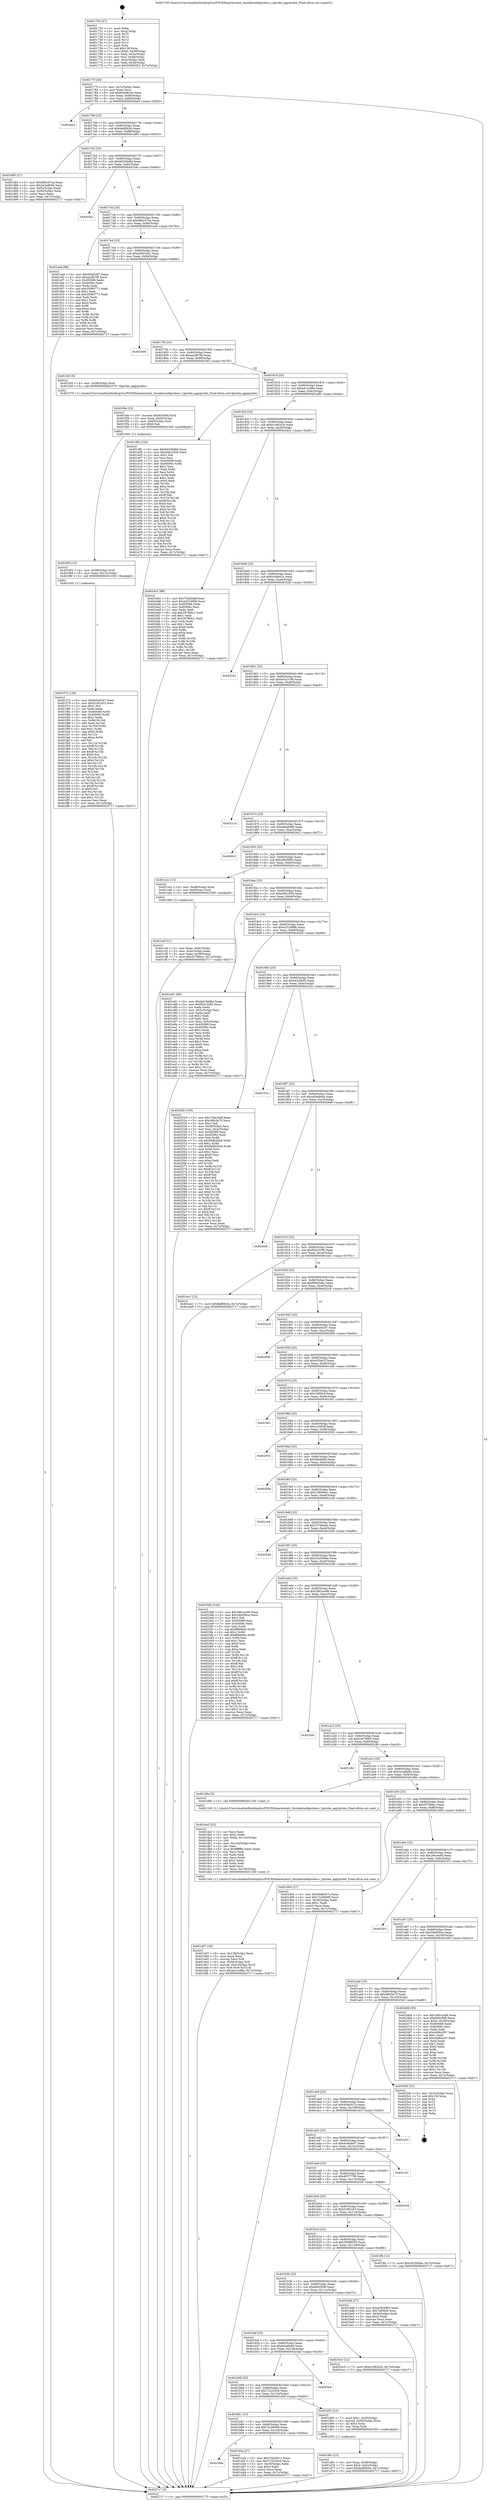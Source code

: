 digraph "0x401750" {
  label = "0x401750 (/mnt/c/Users/mathe/Desktop/tcc/POCII/binaries/extr_linuxkernelkprobes.c_kprobe_aggrprobe_Final-ollvm.out::main(0))"
  labelloc = "t"
  node[shape=record]

  Entry [label="",width=0.3,height=0.3,shape=circle,fillcolor=black,style=filled]
  "0x40177f" [label="{
     0x40177f [26]\l
     | [instrs]\l
     &nbsp;&nbsp;0x40177f \<+3\>: mov -0x7c(%rbp),%eax\l
     &nbsp;&nbsp;0x401782 \<+2\>: mov %eax,%ecx\l
     &nbsp;&nbsp;0x401784 \<+6\>: sub $0x83a9616c,%ecx\l
     &nbsp;&nbsp;0x40178a \<+3\>: mov %eax,-0x80(%rbp)\l
     &nbsp;&nbsp;0x40178d \<+6\>: mov %ecx,-0x84(%rbp)\l
     &nbsp;&nbsp;0x401793 \<+6\>: je 00000000004026a3 \<main+0xf53\>\l
  }"]
  "0x4026a3" [label="{
     0x4026a3\l
  }", style=dashed]
  "0x401799" [label="{
     0x401799 [25]\l
     | [instrs]\l
     &nbsp;&nbsp;0x401799 \<+5\>: jmp 000000000040179e \<main+0x4e\>\l
     &nbsp;&nbsp;0x40179e \<+3\>: mov -0x80(%rbp),%eax\l
     &nbsp;&nbsp;0x4017a1 \<+5\>: sub $0x8a8f0b5e,%eax\l
     &nbsp;&nbsp;0x4017a6 \<+6\>: mov %eax,-0x88(%rbp)\l
     &nbsp;&nbsp;0x4017ac \<+6\>: je 0000000000401d83 \<main+0x633\>\l
  }"]
  Exit [label="",width=0.3,height=0.3,shape=circle,fillcolor=black,style=filled,peripheries=2]
  "0x401d83" [label="{
     0x401d83 [27]\l
     | [instrs]\l
     &nbsp;&nbsp;0x401d83 \<+5\>: mov $0x98d167ea,%eax\l
     &nbsp;&nbsp;0x401d88 \<+5\>: mov $0x2e3a8b94,%ecx\l
     &nbsp;&nbsp;0x401d8d \<+3\>: mov -0x5c(%rbp),%edx\l
     &nbsp;&nbsp;0x401d90 \<+3\>: cmp -0x50(%rbp),%edx\l
     &nbsp;&nbsp;0x401d93 \<+3\>: cmovl %ecx,%eax\l
     &nbsp;&nbsp;0x401d96 \<+3\>: mov %eax,-0x7c(%rbp)\l
     &nbsp;&nbsp;0x401d99 \<+5\>: jmp 0000000000402717 \<main+0xfc7\>\l
  }"]
  "0x4017b2" [label="{
     0x4017b2 [25]\l
     | [instrs]\l
     &nbsp;&nbsp;0x4017b2 \<+5\>: jmp 00000000004017b7 \<main+0x67\>\l
     &nbsp;&nbsp;0x4017b7 \<+3\>: mov -0x80(%rbp),%eax\l
     &nbsp;&nbsp;0x4017ba \<+5\>: sub $0x8d166d6d,%eax\l
     &nbsp;&nbsp;0x4017bf \<+6\>: mov %eax,-0x8c(%rbp)\l
     &nbsp;&nbsp;0x4017c5 \<+6\>: je 00000000004025ec \<main+0xe9c\>\l
  }"]
  "0x401f74" [label="{
     0x401f74 [138]\l
     | [instrs]\l
     &nbsp;&nbsp;0x401f74 \<+5\>: mov $0xfe5e9267,%eax\l
     &nbsp;&nbsp;0x401f79 \<+5\>: mov $0x518f1e53,%esi\l
     &nbsp;&nbsp;0x401f7e \<+2\>: mov $0x1,%cl\l
     &nbsp;&nbsp;0x401f80 \<+2\>: xor %edx,%edx\l
     &nbsp;&nbsp;0x401f82 \<+8\>: mov 0x405068,%r8d\l
     &nbsp;&nbsp;0x401f8a \<+8\>: mov 0x40506c,%r9d\l
     &nbsp;&nbsp;0x401f92 \<+3\>: sub $0x1,%edx\l
     &nbsp;&nbsp;0x401f95 \<+3\>: mov %r8d,%r10d\l
     &nbsp;&nbsp;0x401f98 \<+3\>: add %edx,%r10d\l
     &nbsp;&nbsp;0x401f9b \<+4\>: imul %r10d,%r8d\l
     &nbsp;&nbsp;0x401f9f \<+4\>: and $0x1,%r8d\l
     &nbsp;&nbsp;0x401fa3 \<+4\>: cmp $0x0,%r8d\l
     &nbsp;&nbsp;0x401fa7 \<+4\>: sete %r11b\l
     &nbsp;&nbsp;0x401fab \<+4\>: cmp $0xa,%r9d\l
     &nbsp;&nbsp;0x401faf \<+3\>: setl %bl\l
     &nbsp;&nbsp;0x401fb2 \<+3\>: mov %r11b,%r14b\l
     &nbsp;&nbsp;0x401fb5 \<+4\>: xor $0xff,%r14b\l
     &nbsp;&nbsp;0x401fb9 \<+3\>: mov %bl,%r15b\l
     &nbsp;&nbsp;0x401fbc \<+4\>: xor $0xff,%r15b\l
     &nbsp;&nbsp;0x401fc0 \<+3\>: xor $0x0,%cl\l
     &nbsp;&nbsp;0x401fc3 \<+3\>: mov %r14b,%r12b\l
     &nbsp;&nbsp;0x401fc6 \<+4\>: and $0x0,%r12b\l
     &nbsp;&nbsp;0x401fca \<+3\>: and %cl,%r11b\l
     &nbsp;&nbsp;0x401fcd \<+3\>: mov %r15b,%r13b\l
     &nbsp;&nbsp;0x401fd0 \<+4\>: and $0x0,%r13b\l
     &nbsp;&nbsp;0x401fd4 \<+2\>: and %cl,%bl\l
     &nbsp;&nbsp;0x401fd6 \<+3\>: or %r11b,%r12b\l
     &nbsp;&nbsp;0x401fd9 \<+3\>: or %bl,%r13b\l
     &nbsp;&nbsp;0x401fdc \<+3\>: xor %r13b,%r12b\l
     &nbsp;&nbsp;0x401fdf \<+3\>: or %r15b,%r14b\l
     &nbsp;&nbsp;0x401fe2 \<+4\>: xor $0xff,%r14b\l
     &nbsp;&nbsp;0x401fe6 \<+3\>: or $0x0,%cl\l
     &nbsp;&nbsp;0x401fe9 \<+3\>: and %cl,%r14b\l
     &nbsp;&nbsp;0x401fec \<+3\>: or %r14b,%r12b\l
     &nbsp;&nbsp;0x401fef \<+4\>: test $0x1,%r12b\l
     &nbsp;&nbsp;0x401ff3 \<+3\>: cmovne %esi,%eax\l
     &nbsp;&nbsp;0x401ff6 \<+3\>: mov %eax,-0x7c(%rbp)\l
     &nbsp;&nbsp;0x401ff9 \<+5\>: jmp 0000000000402717 \<main+0xfc7\>\l
  }"]
  "0x4025ec" [label="{
     0x4025ec\l
  }", style=dashed]
  "0x4017cb" [label="{
     0x4017cb [25]\l
     | [instrs]\l
     &nbsp;&nbsp;0x4017cb \<+5\>: jmp 00000000004017d0 \<main+0x80\>\l
     &nbsp;&nbsp;0x4017d0 \<+3\>: mov -0x80(%rbp),%eax\l
     &nbsp;&nbsp;0x4017d3 \<+5\>: sub $0x98d167ea,%eax\l
     &nbsp;&nbsp;0x4017d8 \<+6\>: mov %eax,-0x90(%rbp)\l
     &nbsp;&nbsp;0x4017de \<+6\>: je 0000000000401eed \<main+0x79d\>\l
  }"]
  "0x401f65" [label="{
     0x401f65 [15]\l
     | [instrs]\l
     &nbsp;&nbsp;0x401f65 \<+4\>: mov -0x58(%rbp),%rdi\l
     &nbsp;&nbsp;0x401f69 \<+6\>: mov %eax,-0x13c(%rbp)\l
     &nbsp;&nbsp;0x401f6f \<+5\>: call 0000000000401030 \<free@plt\>\l
     | [calls]\l
     &nbsp;&nbsp;0x401030 \{1\} (unknown)\l
  }"]
  "0x401eed" [label="{
     0x401eed [88]\l
     | [instrs]\l
     &nbsp;&nbsp;0x401eed \<+5\>: mov $0xfe5e9267,%eax\l
     &nbsp;&nbsp;0x401ef2 \<+5\>: mov $0xaa2fb7f6,%ecx\l
     &nbsp;&nbsp;0x401ef7 \<+7\>: mov 0x405068,%edx\l
     &nbsp;&nbsp;0x401efe \<+7\>: mov 0x40506c,%esi\l
     &nbsp;&nbsp;0x401f05 \<+2\>: mov %edx,%edi\l
     &nbsp;&nbsp;0x401f07 \<+6\>: add $0x35093771,%edi\l
     &nbsp;&nbsp;0x401f0d \<+3\>: sub $0x1,%edi\l
     &nbsp;&nbsp;0x401f10 \<+6\>: sub $0x35093771,%edi\l
     &nbsp;&nbsp;0x401f16 \<+3\>: imul %edi,%edx\l
     &nbsp;&nbsp;0x401f19 \<+3\>: and $0x1,%edx\l
     &nbsp;&nbsp;0x401f1c \<+3\>: cmp $0x0,%edx\l
     &nbsp;&nbsp;0x401f1f \<+4\>: sete %r8b\l
     &nbsp;&nbsp;0x401f23 \<+3\>: cmp $0xa,%esi\l
     &nbsp;&nbsp;0x401f26 \<+4\>: setl %r9b\l
     &nbsp;&nbsp;0x401f2a \<+3\>: mov %r8b,%r10b\l
     &nbsp;&nbsp;0x401f2d \<+3\>: and %r9b,%r10b\l
     &nbsp;&nbsp;0x401f30 \<+3\>: xor %r9b,%r8b\l
     &nbsp;&nbsp;0x401f33 \<+3\>: or %r8b,%r10b\l
     &nbsp;&nbsp;0x401f36 \<+4\>: test $0x1,%r10b\l
     &nbsp;&nbsp;0x401f3a \<+3\>: cmovne %ecx,%eax\l
     &nbsp;&nbsp;0x401f3d \<+3\>: mov %eax,-0x7c(%rbp)\l
     &nbsp;&nbsp;0x401f40 \<+5\>: jmp 0000000000402717 \<main+0xfc7\>\l
  }"]
  "0x4017e4" [label="{
     0x4017e4 [25]\l
     | [instrs]\l
     &nbsp;&nbsp;0x4017e4 \<+5\>: jmp 00000000004017e9 \<main+0x99\>\l
     &nbsp;&nbsp;0x4017e9 \<+3\>: mov -0x80(%rbp),%eax\l
     &nbsp;&nbsp;0x4017ec \<+5\>: sub $0xa3601ed1,%eax\l
     &nbsp;&nbsp;0x4017f1 \<+6\>: mov %eax,-0x94(%rbp)\l
     &nbsp;&nbsp;0x4017f7 \<+6\>: je 00000000004020d9 \<main+0x989\>\l
  }"]
  "0x401f4e" [label="{
     0x401f4e [23]\l
     | [instrs]\l
     &nbsp;&nbsp;0x401f4e \<+10\>: movabs $0x4030d6,%rdi\l
     &nbsp;&nbsp;0x401f58 \<+3\>: mov %eax,-0x60(%rbp)\l
     &nbsp;&nbsp;0x401f5b \<+3\>: mov -0x60(%rbp),%esi\l
     &nbsp;&nbsp;0x401f5e \<+2\>: mov $0x0,%al\l
     &nbsp;&nbsp;0x401f60 \<+5\>: call 0000000000401040 \<printf@plt\>\l
     | [calls]\l
     &nbsp;&nbsp;0x401040 \{1\} (unknown)\l
  }"]
  "0x4020d9" [label="{
     0x4020d9\l
  }", style=dashed]
  "0x4017fd" [label="{
     0x4017fd [25]\l
     | [instrs]\l
     &nbsp;&nbsp;0x4017fd \<+5\>: jmp 0000000000401802 \<main+0xb2\>\l
     &nbsp;&nbsp;0x401802 \<+3\>: mov -0x80(%rbp),%eax\l
     &nbsp;&nbsp;0x401805 \<+5\>: sub $0xaa2fb7f6,%eax\l
     &nbsp;&nbsp;0x40180a \<+6\>: mov %eax,-0x98(%rbp)\l
     &nbsp;&nbsp;0x401810 \<+6\>: je 0000000000401f45 \<main+0x7f5\>\l
  }"]
  "0x401dd7" [label="{
     0x401dd7 [36]\l
     | [instrs]\l
     &nbsp;&nbsp;0x401dd7 \<+6\>: mov -0x138(%rbp),%ecx\l
     &nbsp;&nbsp;0x401ddd \<+3\>: imul %eax,%ecx\l
     &nbsp;&nbsp;0x401de0 \<+3\>: movslq %ecx,%r8\l
     &nbsp;&nbsp;0x401de3 \<+4\>: mov -0x58(%rbp),%r9\l
     &nbsp;&nbsp;0x401de7 \<+4\>: movslq -0x5c(%rbp),%r10\l
     &nbsp;&nbsp;0x401deb \<+4\>: mov %r8,(%r9,%r10,8)\l
     &nbsp;&nbsp;0x401def \<+7\>: movl $0xadc1e98a,-0x7c(%rbp)\l
     &nbsp;&nbsp;0x401df6 \<+5\>: jmp 0000000000402717 \<main+0xfc7\>\l
  }"]
  "0x401f45" [label="{
     0x401f45 [9]\l
     | [instrs]\l
     &nbsp;&nbsp;0x401f45 \<+4\>: mov -0x58(%rbp),%rdi\l
     &nbsp;&nbsp;0x401f49 \<+5\>: call 0000000000401570 \<kprobe_aggrprobe\>\l
     | [calls]\l
     &nbsp;&nbsp;0x401570 \{1\} (/mnt/c/Users/mathe/Desktop/tcc/POCII/binaries/extr_linuxkernelkprobes.c_kprobe_aggrprobe_Final-ollvm.out::kprobe_aggrprobe)\l
  }"]
  "0x401816" [label="{
     0x401816 [25]\l
     | [instrs]\l
     &nbsp;&nbsp;0x401816 \<+5\>: jmp 000000000040181b \<main+0xcb\>\l
     &nbsp;&nbsp;0x40181b \<+3\>: mov -0x80(%rbp),%eax\l
     &nbsp;&nbsp;0x40181e \<+5\>: sub $0xadc1e98a,%eax\l
     &nbsp;&nbsp;0x401823 \<+6\>: mov %eax,-0x9c(%rbp)\l
     &nbsp;&nbsp;0x401829 \<+6\>: je 0000000000401dfb \<main+0x6ab\>\l
  }"]
  "0x401da3" [label="{
     0x401da3 [52]\l
     | [instrs]\l
     &nbsp;&nbsp;0x401da3 \<+2\>: xor %ecx,%ecx\l
     &nbsp;&nbsp;0x401da5 \<+5\>: mov $0x2,%edx\l
     &nbsp;&nbsp;0x401daa \<+6\>: mov %edx,-0x134(%rbp)\l
     &nbsp;&nbsp;0x401db0 \<+1\>: cltd\l
     &nbsp;&nbsp;0x401db1 \<+6\>: mov -0x134(%rbp),%esi\l
     &nbsp;&nbsp;0x401db7 \<+2\>: idiv %esi\l
     &nbsp;&nbsp;0x401db9 \<+6\>: imul $0xfffffffe,%edx,%edx\l
     &nbsp;&nbsp;0x401dbf \<+2\>: mov %ecx,%edi\l
     &nbsp;&nbsp;0x401dc1 \<+2\>: sub %edx,%edi\l
     &nbsp;&nbsp;0x401dc3 \<+2\>: mov %ecx,%edx\l
     &nbsp;&nbsp;0x401dc5 \<+3\>: sub $0x1,%edx\l
     &nbsp;&nbsp;0x401dc8 \<+2\>: add %edx,%edi\l
     &nbsp;&nbsp;0x401dca \<+2\>: sub %edi,%ecx\l
     &nbsp;&nbsp;0x401dcc \<+6\>: mov %ecx,-0x138(%rbp)\l
     &nbsp;&nbsp;0x401dd2 \<+5\>: call 0000000000401160 \<next_i\>\l
     | [calls]\l
     &nbsp;&nbsp;0x401160 \{1\} (/mnt/c/Users/mathe/Desktop/tcc/POCII/binaries/extr_linuxkernelkprobes.c_kprobe_aggrprobe_Final-ollvm.out::next_i)\l
  }"]
  "0x401dfb" [label="{
     0x401dfb [134]\l
     | [instrs]\l
     &nbsp;&nbsp;0x401dfb \<+5\>: mov $0x8d166d6d,%eax\l
     &nbsp;&nbsp;0x401e00 \<+5\>: mov $0xe08c1834,%ecx\l
     &nbsp;&nbsp;0x401e05 \<+2\>: mov $0x1,%dl\l
     &nbsp;&nbsp;0x401e07 \<+2\>: xor %esi,%esi\l
     &nbsp;&nbsp;0x401e09 \<+7\>: mov 0x405068,%edi\l
     &nbsp;&nbsp;0x401e10 \<+8\>: mov 0x40506c,%r8d\l
     &nbsp;&nbsp;0x401e18 \<+3\>: sub $0x1,%esi\l
     &nbsp;&nbsp;0x401e1b \<+3\>: mov %edi,%r9d\l
     &nbsp;&nbsp;0x401e1e \<+3\>: add %esi,%r9d\l
     &nbsp;&nbsp;0x401e21 \<+4\>: imul %r9d,%edi\l
     &nbsp;&nbsp;0x401e25 \<+3\>: and $0x1,%edi\l
     &nbsp;&nbsp;0x401e28 \<+3\>: cmp $0x0,%edi\l
     &nbsp;&nbsp;0x401e2b \<+4\>: sete %r10b\l
     &nbsp;&nbsp;0x401e2f \<+4\>: cmp $0xa,%r8d\l
     &nbsp;&nbsp;0x401e33 \<+4\>: setl %r11b\l
     &nbsp;&nbsp;0x401e37 \<+3\>: mov %r10b,%bl\l
     &nbsp;&nbsp;0x401e3a \<+3\>: xor $0xff,%bl\l
     &nbsp;&nbsp;0x401e3d \<+3\>: mov %r11b,%r14b\l
     &nbsp;&nbsp;0x401e40 \<+4\>: xor $0xff,%r14b\l
     &nbsp;&nbsp;0x401e44 \<+3\>: xor $0x0,%dl\l
     &nbsp;&nbsp;0x401e47 \<+3\>: mov %bl,%r15b\l
     &nbsp;&nbsp;0x401e4a \<+4\>: and $0x0,%r15b\l
     &nbsp;&nbsp;0x401e4e \<+3\>: and %dl,%r10b\l
     &nbsp;&nbsp;0x401e51 \<+3\>: mov %r14b,%r12b\l
     &nbsp;&nbsp;0x401e54 \<+4\>: and $0x0,%r12b\l
     &nbsp;&nbsp;0x401e58 \<+3\>: and %dl,%r11b\l
     &nbsp;&nbsp;0x401e5b \<+3\>: or %r10b,%r15b\l
     &nbsp;&nbsp;0x401e5e \<+3\>: or %r11b,%r12b\l
     &nbsp;&nbsp;0x401e61 \<+3\>: xor %r12b,%r15b\l
     &nbsp;&nbsp;0x401e64 \<+3\>: or %r14b,%bl\l
     &nbsp;&nbsp;0x401e67 \<+3\>: xor $0xff,%bl\l
     &nbsp;&nbsp;0x401e6a \<+3\>: or $0x0,%dl\l
     &nbsp;&nbsp;0x401e6d \<+2\>: and %dl,%bl\l
     &nbsp;&nbsp;0x401e6f \<+3\>: or %bl,%r15b\l
     &nbsp;&nbsp;0x401e72 \<+4\>: test $0x1,%r15b\l
     &nbsp;&nbsp;0x401e76 \<+3\>: cmovne %ecx,%eax\l
     &nbsp;&nbsp;0x401e79 \<+3\>: mov %eax,-0x7c(%rbp)\l
     &nbsp;&nbsp;0x401e7c \<+5\>: jmp 0000000000402717 \<main+0xfc7\>\l
  }"]
  "0x40182f" [label="{
     0x40182f [25]\l
     | [instrs]\l
     &nbsp;&nbsp;0x40182f \<+5\>: jmp 0000000000401834 \<main+0xe4\>\l
     &nbsp;&nbsp;0x401834 \<+3\>: mov -0x80(%rbp),%eax\l
     &nbsp;&nbsp;0x401837 \<+5\>: sub $0xb1082e20,%eax\l
     &nbsp;&nbsp;0x40183c \<+6\>: mov %eax,-0xa0(%rbp)\l
     &nbsp;&nbsp;0x401842 \<+6\>: je 00000000004024d1 \<main+0xd81\>\l
  }"]
  "0x401d6c" [label="{
     0x401d6c [23]\l
     | [instrs]\l
     &nbsp;&nbsp;0x401d6c \<+4\>: mov %rax,-0x58(%rbp)\l
     &nbsp;&nbsp;0x401d70 \<+7\>: movl $0x0,-0x5c(%rbp)\l
     &nbsp;&nbsp;0x401d77 \<+7\>: movl $0x8a8f0b5e,-0x7c(%rbp)\l
     &nbsp;&nbsp;0x401d7e \<+5\>: jmp 0000000000402717 \<main+0xfc7\>\l
  }"]
  "0x4024d1" [label="{
     0x4024d1 [88]\l
     | [instrs]\l
     &nbsp;&nbsp;0x4024d1 \<+5\>: mov $0x75de2ddf,%eax\l
     &nbsp;&nbsp;0x4024d6 \<+5\>: mov $0xe251689b,%ecx\l
     &nbsp;&nbsp;0x4024db \<+7\>: mov 0x405068,%edx\l
     &nbsp;&nbsp;0x4024e2 \<+7\>: mov 0x40506c,%esi\l
     &nbsp;&nbsp;0x4024e9 \<+2\>: mov %edx,%edi\l
     &nbsp;&nbsp;0x4024eb \<+6\>: sub $0x297f6dc1,%edi\l
     &nbsp;&nbsp;0x4024f1 \<+3\>: sub $0x1,%edi\l
     &nbsp;&nbsp;0x4024f4 \<+6\>: add $0x297f6dc1,%edi\l
     &nbsp;&nbsp;0x4024fa \<+3\>: imul %edi,%edx\l
     &nbsp;&nbsp;0x4024fd \<+3\>: and $0x1,%edx\l
     &nbsp;&nbsp;0x402500 \<+3\>: cmp $0x0,%edx\l
     &nbsp;&nbsp;0x402503 \<+4\>: sete %r8b\l
     &nbsp;&nbsp;0x402507 \<+3\>: cmp $0xa,%esi\l
     &nbsp;&nbsp;0x40250a \<+4\>: setl %r9b\l
     &nbsp;&nbsp;0x40250e \<+3\>: mov %r8b,%r10b\l
     &nbsp;&nbsp;0x402511 \<+3\>: and %r9b,%r10b\l
     &nbsp;&nbsp;0x402514 \<+3\>: xor %r9b,%r8b\l
     &nbsp;&nbsp;0x402517 \<+3\>: or %r8b,%r10b\l
     &nbsp;&nbsp;0x40251a \<+4\>: test $0x1,%r10b\l
     &nbsp;&nbsp;0x40251e \<+3\>: cmovne %ecx,%eax\l
     &nbsp;&nbsp;0x402521 \<+3\>: mov %eax,-0x7c(%rbp)\l
     &nbsp;&nbsp;0x402524 \<+5\>: jmp 0000000000402717 \<main+0xfc7\>\l
  }"]
  "0x401848" [label="{
     0x401848 [25]\l
     | [instrs]\l
     &nbsp;&nbsp;0x401848 \<+5\>: jmp 000000000040184d \<main+0xfd\>\l
     &nbsp;&nbsp;0x40184d \<+3\>: mov -0x80(%rbp),%eax\l
     &nbsp;&nbsp;0x401850 \<+5\>: sub $0xb26f6d1e,%eax\l
     &nbsp;&nbsp;0x401855 \<+6\>: mov %eax,-0xa4(%rbp)\l
     &nbsp;&nbsp;0x40185b \<+6\>: je 00000000004022d2 \<main+0xb82\>\l
  }"]
  "0x401b9a" [label="{
     0x401b9a\l
  }", style=dashed]
  "0x4022d2" [label="{
     0x4022d2\l
  }", style=dashed]
  "0x401861" [label="{
     0x401861 [25]\l
     | [instrs]\l
     &nbsp;&nbsp;0x401861 \<+5\>: jmp 0000000000401866 \<main+0x116\>\l
     &nbsp;&nbsp;0x401866 \<+3\>: mov -0x80(%rbp),%eax\l
     &nbsp;&nbsp;0x401869 \<+5\>: sub $0xbe3c3186,%eax\l
     &nbsp;&nbsp;0x40186e \<+6\>: mov %eax,-0xa8(%rbp)\l
     &nbsp;&nbsp;0x401874 \<+6\>: je 000000000040221d \<main+0xacd\>\l
  }"]
  "0x401d3a" [label="{
     0x401d3a [27]\l
     | [instrs]\l
     &nbsp;&nbsp;0x401d3a \<+5\>: mov $0x734c9313,%eax\l
     &nbsp;&nbsp;0x401d3f \<+5\>: mov $0x722235c6,%ecx\l
     &nbsp;&nbsp;0x401d44 \<+3\>: mov -0x30(%rbp),%edx\l
     &nbsp;&nbsp;0x401d47 \<+3\>: cmp $0x0,%edx\l
     &nbsp;&nbsp;0x401d4a \<+3\>: cmove %ecx,%eax\l
     &nbsp;&nbsp;0x401d4d \<+3\>: mov %eax,-0x7c(%rbp)\l
     &nbsp;&nbsp;0x401d50 \<+5\>: jmp 0000000000402717 \<main+0xfc7\>\l
  }"]
  "0x40221d" [label="{
     0x40221d\l
  }", style=dashed]
  "0x40187a" [label="{
     0x40187a [25]\l
     | [instrs]\l
     &nbsp;&nbsp;0x40187a \<+5\>: jmp 000000000040187f \<main+0x12f\>\l
     &nbsp;&nbsp;0x40187f \<+3\>: mov -0x80(%rbp),%eax\l
     &nbsp;&nbsp;0x401882 \<+5\>: sub $0xd4ba84f8,%eax\l
     &nbsp;&nbsp;0x401887 \<+6\>: mov %eax,-0xac(%rbp)\l
     &nbsp;&nbsp;0x40188d \<+6\>: je 00000000004026c2 \<main+0xf72\>\l
  }"]
  "0x401b81" [label="{
     0x401b81 [25]\l
     | [instrs]\l
     &nbsp;&nbsp;0x401b81 \<+5\>: jmp 0000000000401b86 \<main+0x436\>\l
     &nbsp;&nbsp;0x401b86 \<+3\>: mov -0x80(%rbp),%eax\l
     &nbsp;&nbsp;0x401b89 \<+5\>: sub $0x72c06099,%eax\l
     &nbsp;&nbsp;0x401b8e \<+6\>: mov %eax,-0x128(%rbp)\l
     &nbsp;&nbsp;0x401b94 \<+6\>: je 0000000000401d3a \<main+0x5ea\>\l
  }"]
  "0x4026c2" [label="{
     0x4026c2\l
  }", style=dashed]
  "0x401893" [label="{
     0x401893 [25]\l
     | [instrs]\l
     &nbsp;&nbsp;0x401893 \<+5\>: jmp 0000000000401898 \<main+0x148\>\l
     &nbsp;&nbsp;0x401898 \<+3\>: mov -0x80(%rbp),%eax\l
     &nbsp;&nbsp;0x40189b \<+5\>: sub $0xe08268f3,%eax\l
     &nbsp;&nbsp;0x4018a0 \<+6\>: mov %eax,-0xb0(%rbp)\l
     &nbsp;&nbsp;0x4018a6 \<+6\>: je 0000000000401ce2 \<main+0x592\>\l
  }"]
  "0x401d55" [label="{
     0x401d55 [23]\l
     | [instrs]\l
     &nbsp;&nbsp;0x401d55 \<+7\>: movl $0x1,-0x50(%rbp)\l
     &nbsp;&nbsp;0x401d5c \<+4\>: movslq -0x50(%rbp),%rax\l
     &nbsp;&nbsp;0x401d60 \<+4\>: shl $0x3,%rax\l
     &nbsp;&nbsp;0x401d64 \<+3\>: mov %rax,%rdi\l
     &nbsp;&nbsp;0x401d67 \<+5\>: call 0000000000401050 \<malloc@plt\>\l
     | [calls]\l
     &nbsp;&nbsp;0x401050 \{1\} (unknown)\l
  }"]
  "0x401ce2" [label="{
     0x401ce2 [13]\l
     | [instrs]\l
     &nbsp;&nbsp;0x401ce2 \<+4\>: mov -0x48(%rbp),%rax\l
     &nbsp;&nbsp;0x401ce6 \<+4\>: mov 0x8(%rax),%rdi\l
     &nbsp;&nbsp;0x401cea \<+5\>: call 0000000000401060 \<atoi@plt\>\l
     | [calls]\l
     &nbsp;&nbsp;0x401060 \{1\} (unknown)\l
  }"]
  "0x4018ac" [label="{
     0x4018ac [25]\l
     | [instrs]\l
     &nbsp;&nbsp;0x4018ac \<+5\>: jmp 00000000004018b1 \<main+0x161\>\l
     &nbsp;&nbsp;0x4018b1 \<+3\>: mov -0x80(%rbp),%eax\l
     &nbsp;&nbsp;0x4018b4 \<+5\>: sub $0xe08c1834,%eax\l
     &nbsp;&nbsp;0x4018b9 \<+6\>: mov %eax,-0xb4(%rbp)\l
     &nbsp;&nbsp;0x4018bf \<+6\>: je 0000000000401e81 \<main+0x731\>\l
  }"]
  "0x401b68" [label="{
     0x401b68 [25]\l
     | [instrs]\l
     &nbsp;&nbsp;0x401b68 \<+5\>: jmp 0000000000401b6d \<main+0x41d\>\l
     &nbsp;&nbsp;0x401b6d \<+3\>: mov -0x80(%rbp),%eax\l
     &nbsp;&nbsp;0x401b70 \<+5\>: sub $0x722235c6,%eax\l
     &nbsp;&nbsp;0x401b75 \<+6\>: mov %eax,-0x124(%rbp)\l
     &nbsp;&nbsp;0x401b7b \<+6\>: je 0000000000401d55 \<main+0x605\>\l
  }"]
  "0x401e81" [label="{
     0x401e81 [96]\l
     | [instrs]\l
     &nbsp;&nbsp;0x401e81 \<+5\>: mov $0x8d166d6d,%eax\l
     &nbsp;&nbsp;0x401e86 \<+5\>: mov $0xf54c3290,%ecx\l
     &nbsp;&nbsp;0x401e8b \<+2\>: xor %edx,%edx\l
     &nbsp;&nbsp;0x401e8d \<+3\>: mov -0x5c(%rbp),%esi\l
     &nbsp;&nbsp;0x401e90 \<+2\>: mov %edx,%edi\l
     &nbsp;&nbsp;0x401e92 \<+3\>: sub $0x1,%edi\l
     &nbsp;&nbsp;0x401e95 \<+2\>: sub %edi,%esi\l
     &nbsp;&nbsp;0x401e97 \<+3\>: mov %esi,-0x5c(%rbp)\l
     &nbsp;&nbsp;0x401e9a \<+7\>: mov 0x405068,%esi\l
     &nbsp;&nbsp;0x401ea1 \<+7\>: mov 0x40506c,%edi\l
     &nbsp;&nbsp;0x401ea8 \<+3\>: sub $0x1,%edx\l
     &nbsp;&nbsp;0x401eab \<+3\>: mov %esi,%r8d\l
     &nbsp;&nbsp;0x401eae \<+3\>: add %edx,%r8d\l
     &nbsp;&nbsp;0x401eb1 \<+4\>: imul %r8d,%esi\l
     &nbsp;&nbsp;0x401eb5 \<+3\>: and $0x1,%esi\l
     &nbsp;&nbsp;0x401eb8 \<+3\>: cmp $0x0,%esi\l
     &nbsp;&nbsp;0x401ebb \<+4\>: sete %r9b\l
     &nbsp;&nbsp;0x401ebf \<+3\>: cmp $0xa,%edi\l
     &nbsp;&nbsp;0x401ec2 \<+4\>: setl %r10b\l
     &nbsp;&nbsp;0x401ec6 \<+3\>: mov %r9b,%r11b\l
     &nbsp;&nbsp;0x401ec9 \<+3\>: and %r10b,%r11b\l
     &nbsp;&nbsp;0x401ecc \<+3\>: xor %r10b,%r9b\l
     &nbsp;&nbsp;0x401ecf \<+3\>: or %r9b,%r11b\l
     &nbsp;&nbsp;0x401ed2 \<+4\>: test $0x1,%r11b\l
     &nbsp;&nbsp;0x401ed6 \<+3\>: cmovne %ecx,%eax\l
     &nbsp;&nbsp;0x401ed9 \<+3\>: mov %eax,-0x7c(%rbp)\l
     &nbsp;&nbsp;0x401edc \<+5\>: jmp 0000000000402717 \<main+0xfc7\>\l
  }"]
  "0x4018c5" [label="{
     0x4018c5 [25]\l
     | [instrs]\l
     &nbsp;&nbsp;0x4018c5 \<+5\>: jmp 00000000004018ca \<main+0x17a\>\l
     &nbsp;&nbsp;0x4018ca \<+3\>: mov -0x80(%rbp),%eax\l
     &nbsp;&nbsp;0x4018cd \<+5\>: sub $0xe251689b,%eax\l
     &nbsp;&nbsp;0x4018d2 \<+6\>: mov %eax,-0xb8(%rbp)\l
     &nbsp;&nbsp;0x4018d8 \<+6\>: je 0000000000402529 \<main+0xdd9\>\l
  }"]
  "0x4023ad" [label="{
     0x4023ad\l
  }", style=dashed]
  "0x402529" [label="{
     0x402529 [150]\l
     | [instrs]\l
     &nbsp;&nbsp;0x402529 \<+5\>: mov $0x75de2ddf,%eax\l
     &nbsp;&nbsp;0x40252e \<+5\>: mov $0x36fc5e75,%ecx\l
     &nbsp;&nbsp;0x402533 \<+2\>: mov $0x1,%dl\l
     &nbsp;&nbsp;0x402535 \<+3\>: mov -0x38(%rbp),%esi\l
     &nbsp;&nbsp;0x402538 \<+3\>: mov %esi,-0x2c(%rbp)\l
     &nbsp;&nbsp;0x40253b \<+7\>: mov 0x405068,%esi\l
     &nbsp;&nbsp;0x402542 \<+7\>: mov 0x40506c,%edi\l
     &nbsp;&nbsp;0x402549 \<+3\>: mov %esi,%r8d\l
     &nbsp;&nbsp;0x40254c \<+7\>: sub $0x948b2bd4,%r8d\l
     &nbsp;&nbsp;0x402553 \<+4\>: sub $0x1,%r8d\l
     &nbsp;&nbsp;0x402557 \<+7\>: add $0x948b2bd4,%r8d\l
     &nbsp;&nbsp;0x40255e \<+4\>: imul %r8d,%esi\l
     &nbsp;&nbsp;0x402562 \<+3\>: and $0x1,%esi\l
     &nbsp;&nbsp;0x402565 \<+3\>: cmp $0x0,%esi\l
     &nbsp;&nbsp;0x402568 \<+4\>: sete %r9b\l
     &nbsp;&nbsp;0x40256c \<+3\>: cmp $0xa,%edi\l
     &nbsp;&nbsp;0x40256f \<+4\>: setl %r10b\l
     &nbsp;&nbsp;0x402573 \<+3\>: mov %r9b,%r11b\l
     &nbsp;&nbsp;0x402576 \<+4\>: xor $0xff,%r11b\l
     &nbsp;&nbsp;0x40257a \<+3\>: mov %r10b,%bl\l
     &nbsp;&nbsp;0x40257d \<+3\>: xor $0xff,%bl\l
     &nbsp;&nbsp;0x402580 \<+3\>: xor $0x0,%dl\l
     &nbsp;&nbsp;0x402583 \<+3\>: mov %r11b,%r14b\l
     &nbsp;&nbsp;0x402586 \<+4\>: and $0x0,%r14b\l
     &nbsp;&nbsp;0x40258a \<+3\>: and %dl,%r9b\l
     &nbsp;&nbsp;0x40258d \<+3\>: mov %bl,%r15b\l
     &nbsp;&nbsp;0x402590 \<+4\>: and $0x0,%r15b\l
     &nbsp;&nbsp;0x402594 \<+3\>: and %dl,%r10b\l
     &nbsp;&nbsp;0x402597 \<+3\>: or %r9b,%r14b\l
     &nbsp;&nbsp;0x40259a \<+3\>: or %r10b,%r15b\l
     &nbsp;&nbsp;0x40259d \<+3\>: xor %r15b,%r14b\l
     &nbsp;&nbsp;0x4025a0 \<+3\>: or %bl,%r11b\l
     &nbsp;&nbsp;0x4025a3 \<+4\>: xor $0xff,%r11b\l
     &nbsp;&nbsp;0x4025a7 \<+3\>: or $0x0,%dl\l
     &nbsp;&nbsp;0x4025aa \<+3\>: and %dl,%r11b\l
     &nbsp;&nbsp;0x4025ad \<+3\>: or %r11b,%r14b\l
     &nbsp;&nbsp;0x4025b0 \<+4\>: test $0x1,%r14b\l
     &nbsp;&nbsp;0x4025b4 \<+3\>: cmovne %ecx,%eax\l
     &nbsp;&nbsp;0x4025b7 \<+3\>: mov %eax,-0x7c(%rbp)\l
     &nbsp;&nbsp;0x4025ba \<+5\>: jmp 0000000000402717 \<main+0xfc7\>\l
  }"]
  "0x4018de" [label="{
     0x4018de [25]\l
     | [instrs]\l
     &nbsp;&nbsp;0x4018de \<+5\>: jmp 00000000004018e3 \<main+0x193\>\l
     &nbsp;&nbsp;0x4018e3 \<+3\>: mov -0x80(%rbp),%eax\l
     &nbsp;&nbsp;0x4018e6 \<+5\>: sub $0xeb238cf3,%eax\l
     &nbsp;&nbsp;0x4018eb \<+6\>: mov %eax,-0xbc(%rbp)\l
     &nbsp;&nbsp;0x4018f1 \<+6\>: je 000000000040232a \<main+0xbda\>\l
  }"]
  "0x401b4f" [label="{
     0x401b4f [25]\l
     | [instrs]\l
     &nbsp;&nbsp;0x401b4f \<+5\>: jmp 0000000000401b54 \<main+0x404\>\l
     &nbsp;&nbsp;0x401b54 \<+3\>: mov -0x80(%rbp),%eax\l
     &nbsp;&nbsp;0x401b57 \<+5\>: sub $0x64a9fa6d,%eax\l
     &nbsp;&nbsp;0x401b5c \<+6\>: mov %eax,-0x120(%rbp)\l
     &nbsp;&nbsp;0x401b62 \<+6\>: je 00000000004023ad \<main+0xc5d\>\l
  }"]
  "0x40232a" [label="{
     0x40232a\l
  }", style=dashed]
  "0x4018f7" [label="{
     0x4018f7 [25]\l
     | [instrs]\l
     &nbsp;&nbsp;0x4018f7 \<+5\>: jmp 00000000004018fc \<main+0x1ac\>\l
     &nbsp;&nbsp;0x4018fc \<+3\>: mov -0x80(%rbp),%eax\l
     &nbsp;&nbsp;0x4018ff \<+5\>: sub $0xed56d6da,%eax\l
     &nbsp;&nbsp;0x401904 \<+6\>: mov %eax,-0xc0(%rbp)\l
     &nbsp;&nbsp;0x40190a \<+6\>: je 0000000000402646 \<main+0xef6\>\l
  }"]
  "0x4024c5" [label="{
     0x4024c5 [12]\l
     | [instrs]\l
     &nbsp;&nbsp;0x4024c5 \<+7\>: movl $0xb1082e20,-0x7c(%rbp)\l
     &nbsp;&nbsp;0x4024cc \<+5\>: jmp 0000000000402717 \<main+0xfc7\>\l
  }"]
  "0x402646" [label="{
     0x402646\l
  }", style=dashed]
  "0x401910" [label="{
     0x401910 [25]\l
     | [instrs]\l
     &nbsp;&nbsp;0x401910 \<+5\>: jmp 0000000000401915 \<main+0x1c5\>\l
     &nbsp;&nbsp;0x401915 \<+3\>: mov -0x80(%rbp),%eax\l
     &nbsp;&nbsp;0x401918 \<+5\>: sub $0xf54c3290,%eax\l
     &nbsp;&nbsp;0x40191d \<+6\>: mov %eax,-0xc4(%rbp)\l
     &nbsp;&nbsp;0x401923 \<+6\>: je 0000000000401ee1 \<main+0x791\>\l
  }"]
  "0x401cef" [label="{
     0x401cef [21]\l
     | [instrs]\l
     &nbsp;&nbsp;0x401cef \<+3\>: mov %eax,-0x4c(%rbp)\l
     &nbsp;&nbsp;0x401cf2 \<+3\>: mov -0x4c(%rbp),%eax\l
     &nbsp;&nbsp;0x401cf5 \<+3\>: mov %eax,-0x30(%rbp)\l
     &nbsp;&nbsp;0x401cf8 \<+7\>: movl $0x2f7586cc,-0x7c(%rbp)\l
     &nbsp;&nbsp;0x401cff \<+5\>: jmp 0000000000402717 \<main+0xfc7\>\l
  }"]
  "0x401ee1" [label="{
     0x401ee1 [12]\l
     | [instrs]\l
     &nbsp;&nbsp;0x401ee1 \<+7\>: movl $0x8a8f0b5e,-0x7c(%rbp)\l
     &nbsp;&nbsp;0x401ee8 \<+5\>: jmp 0000000000402717 \<main+0xfc7\>\l
  }"]
  "0x401929" [label="{
     0x401929 [25]\l
     | [instrs]\l
     &nbsp;&nbsp;0x401929 \<+5\>: jmp 000000000040192e \<main+0x1de\>\l
     &nbsp;&nbsp;0x40192e \<+3\>: mov -0x80(%rbp),%eax\l
     &nbsp;&nbsp;0x401931 \<+5\>: sub $0xf8945dac,%eax\l
     &nbsp;&nbsp;0x401936 \<+6\>: mov %eax,-0xc8(%rbp)\l
     &nbsp;&nbsp;0x40193c \<+6\>: je 00000000004022c6 \<main+0xb76\>\l
  }"]
  "0x401750" [label="{
     0x401750 [47]\l
     | [instrs]\l
     &nbsp;&nbsp;0x401750 \<+1\>: push %rbp\l
     &nbsp;&nbsp;0x401751 \<+3\>: mov %rsp,%rbp\l
     &nbsp;&nbsp;0x401754 \<+2\>: push %r15\l
     &nbsp;&nbsp;0x401756 \<+2\>: push %r14\l
     &nbsp;&nbsp;0x401758 \<+2\>: push %r13\l
     &nbsp;&nbsp;0x40175a \<+2\>: push %r12\l
     &nbsp;&nbsp;0x40175c \<+1\>: push %rbx\l
     &nbsp;&nbsp;0x40175d \<+7\>: sub $0x138,%rsp\l
     &nbsp;&nbsp;0x401764 \<+7\>: movl $0x0,-0x38(%rbp)\l
     &nbsp;&nbsp;0x40176b \<+3\>: mov %edi,-0x3c(%rbp)\l
     &nbsp;&nbsp;0x40176e \<+4\>: mov %rsi,-0x48(%rbp)\l
     &nbsp;&nbsp;0x401772 \<+3\>: mov -0x3c(%rbp),%edi\l
     &nbsp;&nbsp;0x401775 \<+3\>: mov %edi,-0x34(%rbp)\l
     &nbsp;&nbsp;0x401778 \<+7\>: movl $0x55089353,-0x7c(%rbp)\l
  }"]
  "0x4022c6" [label="{
     0x4022c6\l
  }", style=dashed]
  "0x401942" [label="{
     0x401942 [25]\l
     | [instrs]\l
     &nbsp;&nbsp;0x401942 \<+5\>: jmp 0000000000401947 \<main+0x1f7\>\l
     &nbsp;&nbsp;0x401947 \<+3\>: mov -0x80(%rbp),%eax\l
     &nbsp;&nbsp;0x40194a \<+5\>: sub $0xfe5e9267,%eax\l
     &nbsp;&nbsp;0x40194f \<+6\>: mov %eax,-0xcc(%rbp)\l
     &nbsp;&nbsp;0x401955 \<+6\>: je 000000000040260b \<main+0xebb\>\l
  }"]
  "0x402717" [label="{
     0x402717 [5]\l
     | [instrs]\l
     &nbsp;&nbsp;0x402717 \<+5\>: jmp 000000000040177f \<main+0x2f\>\l
  }"]
  "0x40260b" [label="{
     0x40260b\l
  }", style=dashed]
  "0x40195b" [label="{
     0x40195b [25]\l
     | [instrs]\l
     &nbsp;&nbsp;0x40195b \<+5\>: jmp 0000000000401960 \<main+0x210\>\l
     &nbsp;&nbsp;0x401960 \<+3\>: mov -0x80(%rbp),%eax\l
     &nbsp;&nbsp;0x401963 \<+5\>: sub $0x455a61f,%eax\l
     &nbsp;&nbsp;0x401968 \<+6\>: mov %eax,-0xd0(%rbp)\l
     &nbsp;&nbsp;0x40196e \<+6\>: je 0000000000401cd6 \<main+0x586\>\l
  }"]
  "0x401b36" [label="{
     0x401b36 [25]\l
     | [instrs]\l
     &nbsp;&nbsp;0x401b36 \<+5\>: jmp 0000000000401b3b \<main+0x3eb\>\l
     &nbsp;&nbsp;0x401b3b \<+3\>: mov -0x80(%rbp),%eax\l
     &nbsp;&nbsp;0x401b3e \<+5\>: sub $0x600cf5f8,%eax\l
     &nbsp;&nbsp;0x401b43 \<+6\>: mov %eax,-0x11c(%rbp)\l
     &nbsp;&nbsp;0x401b49 \<+6\>: je 00000000004024c5 \<main+0xd75\>\l
  }"]
  "0x401cd6" [label="{
     0x401cd6\l
  }", style=dashed]
  "0x401974" [label="{
     0x401974 [25]\l
     | [instrs]\l
     &nbsp;&nbsp;0x401974 \<+5\>: jmp 0000000000401979 \<main+0x229\>\l
     &nbsp;&nbsp;0x401979 \<+3\>: mov -0x80(%rbp),%eax\l
     &nbsp;&nbsp;0x40197c \<+5\>: sub $0x7e85fc9,%eax\l
     &nbsp;&nbsp;0x401981 \<+6\>: mov %eax,-0xd4(%rbp)\l
     &nbsp;&nbsp;0x401987 \<+6\>: je 0000000000401bf1 \<main+0x4a1\>\l
  }"]
  "0x401bd6" [label="{
     0x401bd6 [27]\l
     | [instrs]\l
     &nbsp;&nbsp;0x401bd6 \<+5\>: mov $0xe08268f3,%eax\l
     &nbsp;&nbsp;0x401bdb \<+5\>: mov $0x7e85fc9,%ecx\l
     &nbsp;&nbsp;0x401be0 \<+3\>: mov -0x34(%rbp),%edx\l
     &nbsp;&nbsp;0x401be3 \<+3\>: cmp $0x2,%edx\l
     &nbsp;&nbsp;0x401be6 \<+3\>: cmovne %ecx,%eax\l
     &nbsp;&nbsp;0x401be9 \<+3\>: mov %eax,-0x7c(%rbp)\l
     &nbsp;&nbsp;0x401bec \<+5\>: jmp 0000000000402717 \<main+0xfc7\>\l
  }"]
  "0x401bf1" [label="{
     0x401bf1\l
  }", style=dashed]
  "0x40198d" [label="{
     0x40198d [25]\l
     | [instrs]\l
     &nbsp;&nbsp;0x40198d \<+5\>: jmp 0000000000401992 \<main+0x242\>\l
     &nbsp;&nbsp;0x401992 \<+3\>: mov -0x80(%rbp),%eax\l
     &nbsp;&nbsp;0x401995 \<+5\>: sub $0xcc500df,%eax\l
     &nbsp;&nbsp;0x40199a \<+6\>: mov %eax,-0xd8(%rbp)\l
     &nbsp;&nbsp;0x4019a0 \<+6\>: je 0000000000402053 \<main+0x903\>\l
  }"]
  "0x401b1d" [label="{
     0x401b1d [25]\l
     | [instrs]\l
     &nbsp;&nbsp;0x401b1d \<+5\>: jmp 0000000000401b22 \<main+0x3d2\>\l
     &nbsp;&nbsp;0x401b22 \<+3\>: mov -0x80(%rbp),%eax\l
     &nbsp;&nbsp;0x401b25 \<+5\>: sub $0x55089353,%eax\l
     &nbsp;&nbsp;0x401b2a \<+6\>: mov %eax,-0x118(%rbp)\l
     &nbsp;&nbsp;0x401b30 \<+6\>: je 0000000000401bd6 \<main+0x486\>\l
  }"]
  "0x402053" [label="{
     0x402053\l
  }", style=dashed]
  "0x4019a6" [label="{
     0x4019a6 [25]\l
     | [instrs]\l
     &nbsp;&nbsp;0x4019a6 \<+5\>: jmp 00000000004019ab \<main+0x25b\>\l
     &nbsp;&nbsp;0x4019ab \<+3\>: mov -0x80(%rbp),%eax\l
     &nbsp;&nbsp;0x4019ae \<+5\>: sub $0xd0ed84b,%eax\l
     &nbsp;&nbsp;0x4019b3 \<+6\>: mov %eax,-0xdc(%rbp)\l
     &nbsp;&nbsp;0x4019b9 \<+6\>: je 000000000040200a \<main+0x8ba\>\l
  }"]
  "0x401ffe" [label="{
     0x401ffe [12]\l
     | [instrs]\l
     &nbsp;&nbsp;0x401ffe \<+7\>: movl $0x1b2584ba,-0x7c(%rbp)\l
     &nbsp;&nbsp;0x402005 \<+5\>: jmp 0000000000402717 \<main+0xfc7\>\l
  }"]
  "0x40200a" [label="{
     0x40200a\l
  }", style=dashed]
  "0x4019bf" [label="{
     0x4019bf [25]\l
     | [instrs]\l
     &nbsp;&nbsp;0x4019bf \<+5\>: jmp 00000000004019c4 \<main+0x274\>\l
     &nbsp;&nbsp;0x4019c4 \<+3\>: mov -0x80(%rbp),%eax\l
     &nbsp;&nbsp;0x4019c7 \<+5\>: sub $0x128096a1,%eax\l
     &nbsp;&nbsp;0x4019cc \<+6\>: mov %eax,-0xe0(%rbp)\l
     &nbsp;&nbsp;0x4019d2 \<+6\>: je 0000000000401c44 \<main+0x4f4\>\l
  }"]
  "0x401b04" [label="{
     0x401b04 [25]\l
     | [instrs]\l
     &nbsp;&nbsp;0x401b04 \<+5\>: jmp 0000000000401b09 \<main+0x3b9\>\l
     &nbsp;&nbsp;0x401b09 \<+3\>: mov -0x80(%rbp),%eax\l
     &nbsp;&nbsp;0x401b0c \<+5\>: sub $0x518f1e53,%eax\l
     &nbsp;&nbsp;0x401b11 \<+6\>: mov %eax,-0x114(%rbp)\l
     &nbsp;&nbsp;0x401b17 \<+6\>: je 0000000000401ffe \<main+0x8ae\>\l
  }"]
  "0x401c44" [label="{
     0x401c44\l
  }", style=dashed]
  "0x4019d8" [label="{
     0x4019d8 [25]\l
     | [instrs]\l
     &nbsp;&nbsp;0x4019d8 \<+5\>: jmp 00000000004019dd \<main+0x28d\>\l
     &nbsp;&nbsp;0x4019dd \<+3\>: mov -0x80(%rbp),%eax\l
     &nbsp;&nbsp;0x4019e0 \<+5\>: sub $0x1576ba4e,%eax\l
     &nbsp;&nbsp;0x4019e5 \<+6\>: mov %eax,-0xe4(%rbp)\l
     &nbsp;&nbsp;0x4019eb \<+6\>: je 00000000004025d4 \<main+0xe84\>\l
  }"]
  "0x402038" [label="{
     0x402038\l
  }", style=dashed]
  "0x4025d4" [label="{
     0x4025d4\l
  }", style=dashed]
  "0x4019f1" [label="{
     0x4019f1 [25]\l
     | [instrs]\l
     &nbsp;&nbsp;0x4019f1 \<+5\>: jmp 00000000004019f6 \<main+0x2a6\>\l
     &nbsp;&nbsp;0x4019f6 \<+3\>: mov -0x80(%rbp),%eax\l
     &nbsp;&nbsp;0x4019f9 \<+5\>: sub $0x1b2584ba,%eax\l
     &nbsp;&nbsp;0x4019fe \<+6\>: mov %eax,-0xe8(%rbp)\l
     &nbsp;&nbsp;0x401a04 \<+6\>: je 00000000004023d6 \<main+0xc86\>\l
  }"]
  "0x401aeb" [label="{
     0x401aeb [25]\l
     | [instrs]\l
     &nbsp;&nbsp;0x401aeb \<+5\>: jmp 0000000000401af0 \<main+0x3a0\>\l
     &nbsp;&nbsp;0x401af0 \<+3\>: mov -0x80(%rbp),%eax\l
     &nbsp;&nbsp;0x401af3 \<+5\>: sub $0x4f377756,%eax\l
     &nbsp;&nbsp;0x401af8 \<+6\>: mov %eax,-0x110(%rbp)\l
     &nbsp;&nbsp;0x401afe \<+6\>: je 0000000000402038 \<main+0x8e8\>\l
  }"]
  "0x4023d6" [label="{
     0x4023d6 [144]\l
     | [instrs]\l
     &nbsp;&nbsp;0x4023d6 \<+5\>: mov $0x2861ac98,%eax\l
     &nbsp;&nbsp;0x4023db \<+5\>: mov $0x34b956ce,%ecx\l
     &nbsp;&nbsp;0x4023e0 \<+2\>: mov $0x1,%dl\l
     &nbsp;&nbsp;0x4023e2 \<+7\>: mov 0x405068,%esi\l
     &nbsp;&nbsp;0x4023e9 \<+7\>: mov 0x40506c,%edi\l
     &nbsp;&nbsp;0x4023f0 \<+3\>: mov %esi,%r8d\l
     &nbsp;&nbsp;0x4023f3 \<+7\>: sub $0xffdbfd4b,%r8d\l
     &nbsp;&nbsp;0x4023fa \<+4\>: sub $0x1,%r8d\l
     &nbsp;&nbsp;0x4023fe \<+7\>: add $0xffdbfd4b,%r8d\l
     &nbsp;&nbsp;0x402405 \<+4\>: imul %r8d,%esi\l
     &nbsp;&nbsp;0x402409 \<+3\>: and $0x1,%esi\l
     &nbsp;&nbsp;0x40240c \<+3\>: cmp $0x0,%esi\l
     &nbsp;&nbsp;0x40240f \<+4\>: sete %r9b\l
     &nbsp;&nbsp;0x402413 \<+3\>: cmp $0xa,%edi\l
     &nbsp;&nbsp;0x402416 \<+4\>: setl %r10b\l
     &nbsp;&nbsp;0x40241a \<+3\>: mov %r9b,%r11b\l
     &nbsp;&nbsp;0x40241d \<+4\>: xor $0xff,%r11b\l
     &nbsp;&nbsp;0x402421 \<+3\>: mov %r10b,%bl\l
     &nbsp;&nbsp;0x402424 \<+3\>: xor $0xff,%bl\l
     &nbsp;&nbsp;0x402427 \<+3\>: xor $0x1,%dl\l
     &nbsp;&nbsp;0x40242a \<+3\>: mov %r11b,%r14b\l
     &nbsp;&nbsp;0x40242d \<+4\>: and $0xff,%r14b\l
     &nbsp;&nbsp;0x402431 \<+3\>: and %dl,%r9b\l
     &nbsp;&nbsp;0x402434 \<+3\>: mov %bl,%r15b\l
     &nbsp;&nbsp;0x402437 \<+4\>: and $0xff,%r15b\l
     &nbsp;&nbsp;0x40243b \<+3\>: and %dl,%r10b\l
     &nbsp;&nbsp;0x40243e \<+3\>: or %r9b,%r14b\l
     &nbsp;&nbsp;0x402441 \<+3\>: or %r10b,%r15b\l
     &nbsp;&nbsp;0x402444 \<+3\>: xor %r15b,%r14b\l
     &nbsp;&nbsp;0x402447 \<+3\>: or %bl,%r11b\l
     &nbsp;&nbsp;0x40244a \<+4\>: xor $0xff,%r11b\l
     &nbsp;&nbsp;0x40244e \<+3\>: or $0x1,%dl\l
     &nbsp;&nbsp;0x402451 \<+3\>: and %dl,%r11b\l
     &nbsp;&nbsp;0x402454 \<+3\>: or %r11b,%r14b\l
     &nbsp;&nbsp;0x402457 \<+4\>: test $0x1,%r14b\l
     &nbsp;&nbsp;0x40245b \<+3\>: cmovne %ecx,%eax\l
     &nbsp;&nbsp;0x40245e \<+3\>: mov %eax,-0x7c(%rbp)\l
     &nbsp;&nbsp;0x402461 \<+5\>: jmp 0000000000402717 \<main+0xfc7\>\l
  }"]
  "0x401a0a" [label="{
     0x401a0a [25]\l
     | [instrs]\l
     &nbsp;&nbsp;0x401a0a \<+5\>: jmp 0000000000401a0f \<main+0x2bf\>\l
     &nbsp;&nbsp;0x401a0f \<+3\>: mov -0x80(%rbp),%eax\l
     &nbsp;&nbsp;0x401a12 \<+5\>: sub $0x2861ac98,%eax\l
     &nbsp;&nbsp;0x401a17 \<+6\>: mov %eax,-0xec(%rbp)\l
     &nbsp;&nbsp;0x401a1d \<+6\>: je 00000000004026fd \<main+0xfad\>\l
  }"]
  "0x402181" [label="{
     0x402181\l
  }", style=dashed]
  "0x4026fd" [label="{
     0x4026fd\l
  }", style=dashed]
  "0x401a23" [label="{
     0x401a23 [25]\l
     | [instrs]\l
     &nbsp;&nbsp;0x401a23 \<+5\>: jmp 0000000000401a28 \<main+0x2d8\>\l
     &nbsp;&nbsp;0x401a28 \<+3\>: mov -0x80(%rbp),%eax\l
     &nbsp;&nbsp;0x401a2b \<+5\>: sub $0x2cb78f45,%eax\l
     &nbsp;&nbsp;0x401a30 \<+6\>: mov %eax,-0xf0(%rbp)\l
     &nbsp;&nbsp;0x401a36 \<+6\>: je 000000000040218d \<main+0xa3d\>\l
  }"]
  "0x401ad2" [label="{
     0x401ad2 [25]\l
     | [instrs]\l
     &nbsp;&nbsp;0x401ad2 \<+5\>: jmp 0000000000401ad7 \<main+0x387\>\l
     &nbsp;&nbsp;0x401ad7 \<+3\>: mov -0x80(%rbp),%eax\l
     &nbsp;&nbsp;0x401ada \<+5\>: sub $0x4c9bde07,%eax\l
     &nbsp;&nbsp;0x401adf \<+6\>: mov %eax,-0x10c(%rbp)\l
     &nbsp;&nbsp;0x401ae5 \<+6\>: je 0000000000402181 \<main+0xa31\>\l
  }"]
  "0x40218d" [label="{
     0x40218d\l
  }", style=dashed]
  "0x401a3c" [label="{
     0x401a3c [25]\l
     | [instrs]\l
     &nbsp;&nbsp;0x401a3c \<+5\>: jmp 0000000000401a41 \<main+0x2f1\>\l
     &nbsp;&nbsp;0x401a41 \<+3\>: mov -0x80(%rbp),%eax\l
     &nbsp;&nbsp;0x401a44 \<+5\>: sub $0x2e3a8b94,%eax\l
     &nbsp;&nbsp;0x401a49 \<+6\>: mov %eax,-0xf4(%rbp)\l
     &nbsp;&nbsp;0x401a4f \<+6\>: je 0000000000401d9e \<main+0x64e\>\l
  }"]
  "0x401d1f" [label="{
     0x401d1f\l
  }", style=dashed]
  "0x401d9e" [label="{
     0x401d9e [5]\l
     | [instrs]\l
     &nbsp;&nbsp;0x401d9e \<+5\>: call 0000000000401160 \<next_i\>\l
     | [calls]\l
     &nbsp;&nbsp;0x401160 \{1\} (/mnt/c/Users/mathe/Desktop/tcc/POCII/binaries/extr_linuxkernelkprobes.c_kprobe_aggrprobe_Final-ollvm.out::next_i)\l
  }"]
  "0x401a55" [label="{
     0x401a55 [25]\l
     | [instrs]\l
     &nbsp;&nbsp;0x401a55 \<+5\>: jmp 0000000000401a5a \<main+0x30a\>\l
     &nbsp;&nbsp;0x401a5a \<+3\>: mov -0x80(%rbp),%eax\l
     &nbsp;&nbsp;0x401a5d \<+5\>: sub $0x2f7586cc,%eax\l
     &nbsp;&nbsp;0x401a62 \<+6\>: mov %eax,-0xf8(%rbp)\l
     &nbsp;&nbsp;0x401a68 \<+6\>: je 0000000000401d04 \<main+0x5b4\>\l
  }"]
  "0x401ab9" [label="{
     0x401ab9 [25]\l
     | [instrs]\l
     &nbsp;&nbsp;0x401ab9 \<+5\>: jmp 0000000000401abe \<main+0x36e\>\l
     &nbsp;&nbsp;0x401abe \<+3\>: mov -0x80(%rbp),%eax\l
     &nbsp;&nbsp;0x401ac1 \<+5\>: sub $0x45db5c7a,%eax\l
     &nbsp;&nbsp;0x401ac6 \<+6\>: mov %eax,-0x108(%rbp)\l
     &nbsp;&nbsp;0x401acc \<+6\>: je 0000000000401d1f \<main+0x5cf\>\l
  }"]
  "0x401d04" [label="{
     0x401d04 [27]\l
     | [instrs]\l
     &nbsp;&nbsp;0x401d04 \<+5\>: mov $0x45db5c7a,%eax\l
     &nbsp;&nbsp;0x401d09 \<+5\>: mov $0x72c06099,%ecx\l
     &nbsp;&nbsp;0x401d0e \<+3\>: mov -0x30(%rbp),%edx\l
     &nbsp;&nbsp;0x401d11 \<+3\>: cmp $0x1,%edx\l
     &nbsp;&nbsp;0x401d14 \<+3\>: cmovl %ecx,%eax\l
     &nbsp;&nbsp;0x401d17 \<+3\>: mov %eax,-0x7c(%rbp)\l
     &nbsp;&nbsp;0x401d1a \<+5\>: jmp 0000000000402717 \<main+0xfc7\>\l
  }"]
  "0x401a6e" [label="{
     0x401a6e [25]\l
     | [instrs]\l
     &nbsp;&nbsp;0x401a6e \<+5\>: jmp 0000000000401a73 \<main+0x323\>\l
     &nbsp;&nbsp;0x401a73 \<+3\>: mov -0x80(%rbp),%eax\l
     &nbsp;&nbsp;0x401a76 \<+5\>: sub $0x2fdcee95,%eax\l
     &nbsp;&nbsp;0x401a7b \<+6\>: mov %eax,-0xfc(%rbp)\l
     &nbsp;&nbsp;0x401a81 \<+6\>: je 00000000004023c5 \<main+0xc75\>\l
  }"]
  "0x4025bf" [label="{
     0x4025bf [21]\l
     | [instrs]\l
     &nbsp;&nbsp;0x4025bf \<+3\>: mov -0x2c(%rbp),%eax\l
     &nbsp;&nbsp;0x4025c2 \<+7\>: add $0x138,%rsp\l
     &nbsp;&nbsp;0x4025c9 \<+1\>: pop %rbx\l
     &nbsp;&nbsp;0x4025ca \<+2\>: pop %r12\l
     &nbsp;&nbsp;0x4025cc \<+2\>: pop %r13\l
     &nbsp;&nbsp;0x4025ce \<+2\>: pop %r14\l
     &nbsp;&nbsp;0x4025d0 \<+2\>: pop %r15\l
     &nbsp;&nbsp;0x4025d2 \<+1\>: pop %rbp\l
     &nbsp;&nbsp;0x4025d3 \<+1\>: ret\l
  }"]
  "0x4023c5" [label="{
     0x4023c5\l
  }", style=dashed]
  "0x401a87" [label="{
     0x401a87 [25]\l
     | [instrs]\l
     &nbsp;&nbsp;0x401a87 \<+5\>: jmp 0000000000401a8c \<main+0x33c\>\l
     &nbsp;&nbsp;0x401a8c \<+3\>: mov -0x80(%rbp),%eax\l
     &nbsp;&nbsp;0x401a8f \<+5\>: sub $0x34b956ce,%eax\l
     &nbsp;&nbsp;0x401a94 \<+6\>: mov %eax,-0x100(%rbp)\l
     &nbsp;&nbsp;0x401a9a \<+6\>: je 0000000000402466 \<main+0xd16\>\l
  }"]
  "0x401aa0" [label="{
     0x401aa0 [25]\l
     | [instrs]\l
     &nbsp;&nbsp;0x401aa0 \<+5\>: jmp 0000000000401aa5 \<main+0x355\>\l
     &nbsp;&nbsp;0x401aa5 \<+3\>: mov -0x80(%rbp),%eax\l
     &nbsp;&nbsp;0x401aa8 \<+5\>: sub $0x36fc5e75,%eax\l
     &nbsp;&nbsp;0x401aad \<+6\>: mov %eax,-0x104(%rbp)\l
     &nbsp;&nbsp;0x401ab3 \<+6\>: je 00000000004025bf \<main+0xe6f\>\l
  }"]
  "0x402466" [label="{
     0x402466 [95]\l
     | [instrs]\l
     &nbsp;&nbsp;0x402466 \<+5\>: mov $0x2861ac98,%eax\l
     &nbsp;&nbsp;0x40246b \<+5\>: mov $0x600cf5f8,%ecx\l
     &nbsp;&nbsp;0x402470 \<+7\>: movl $0x0,-0x38(%rbp)\l
     &nbsp;&nbsp;0x402477 \<+7\>: mov 0x405068,%edx\l
     &nbsp;&nbsp;0x40247e \<+7\>: mov 0x40506c,%esi\l
     &nbsp;&nbsp;0x402485 \<+2\>: mov %edx,%edi\l
     &nbsp;&nbsp;0x402487 \<+6\>: sub $0x4496a267,%edi\l
     &nbsp;&nbsp;0x40248d \<+3\>: sub $0x1,%edi\l
     &nbsp;&nbsp;0x402490 \<+6\>: add $0x4496a267,%edi\l
     &nbsp;&nbsp;0x402496 \<+3\>: imul %edi,%edx\l
     &nbsp;&nbsp;0x402499 \<+3\>: and $0x1,%edx\l
     &nbsp;&nbsp;0x40249c \<+3\>: cmp $0x0,%edx\l
     &nbsp;&nbsp;0x40249f \<+4\>: sete %r8b\l
     &nbsp;&nbsp;0x4024a3 \<+3\>: cmp $0xa,%esi\l
     &nbsp;&nbsp;0x4024a6 \<+4\>: setl %r9b\l
     &nbsp;&nbsp;0x4024aa \<+3\>: mov %r8b,%r10b\l
     &nbsp;&nbsp;0x4024ad \<+3\>: and %r9b,%r10b\l
     &nbsp;&nbsp;0x4024b0 \<+3\>: xor %r9b,%r8b\l
     &nbsp;&nbsp;0x4024b3 \<+3\>: or %r8b,%r10b\l
     &nbsp;&nbsp;0x4024b6 \<+4\>: test $0x1,%r10b\l
     &nbsp;&nbsp;0x4024ba \<+3\>: cmovne %ecx,%eax\l
     &nbsp;&nbsp;0x4024bd \<+3\>: mov %eax,-0x7c(%rbp)\l
     &nbsp;&nbsp;0x4024c0 \<+5\>: jmp 0000000000402717 \<main+0xfc7\>\l
  }"]
  Entry -> "0x401750" [label=" 1"]
  "0x40177f" -> "0x4026a3" [label=" 0"]
  "0x40177f" -> "0x401799" [label=" 20"]
  "0x4025bf" -> Exit [label=" 1"]
  "0x401799" -> "0x401d83" [label=" 2"]
  "0x401799" -> "0x4017b2" [label=" 18"]
  "0x402529" -> "0x402717" [label=" 1"]
  "0x4017b2" -> "0x4025ec" [label=" 0"]
  "0x4017b2" -> "0x4017cb" [label=" 18"]
  "0x4024d1" -> "0x402717" [label=" 1"]
  "0x4017cb" -> "0x401eed" [label=" 1"]
  "0x4017cb" -> "0x4017e4" [label=" 17"]
  "0x4024c5" -> "0x402717" [label=" 1"]
  "0x4017e4" -> "0x4020d9" [label=" 0"]
  "0x4017e4" -> "0x4017fd" [label=" 17"]
  "0x402466" -> "0x402717" [label=" 1"]
  "0x4017fd" -> "0x401f45" [label=" 1"]
  "0x4017fd" -> "0x401816" [label=" 16"]
  "0x4023d6" -> "0x402717" [label=" 1"]
  "0x401816" -> "0x401dfb" [label=" 1"]
  "0x401816" -> "0x40182f" [label=" 15"]
  "0x401ffe" -> "0x402717" [label=" 1"]
  "0x40182f" -> "0x4024d1" [label=" 1"]
  "0x40182f" -> "0x401848" [label=" 14"]
  "0x401f74" -> "0x402717" [label=" 1"]
  "0x401848" -> "0x4022d2" [label=" 0"]
  "0x401848" -> "0x401861" [label=" 14"]
  "0x401f65" -> "0x401f74" [label=" 1"]
  "0x401861" -> "0x40221d" [label=" 0"]
  "0x401861" -> "0x40187a" [label=" 14"]
  "0x401f4e" -> "0x401f65" [label=" 1"]
  "0x40187a" -> "0x4026c2" [label=" 0"]
  "0x40187a" -> "0x401893" [label=" 14"]
  "0x401eed" -> "0x402717" [label=" 1"]
  "0x401893" -> "0x401ce2" [label=" 1"]
  "0x401893" -> "0x4018ac" [label=" 13"]
  "0x401ee1" -> "0x402717" [label=" 1"]
  "0x4018ac" -> "0x401e81" [label=" 1"]
  "0x4018ac" -> "0x4018c5" [label=" 12"]
  "0x401dfb" -> "0x402717" [label=" 1"]
  "0x4018c5" -> "0x402529" [label=" 1"]
  "0x4018c5" -> "0x4018de" [label=" 11"]
  "0x401dd7" -> "0x402717" [label=" 1"]
  "0x4018de" -> "0x40232a" [label=" 0"]
  "0x4018de" -> "0x4018f7" [label=" 11"]
  "0x401d9e" -> "0x401da3" [label=" 1"]
  "0x4018f7" -> "0x402646" [label=" 0"]
  "0x4018f7" -> "0x401910" [label=" 11"]
  "0x401d83" -> "0x402717" [label=" 2"]
  "0x401910" -> "0x401ee1" [label=" 1"]
  "0x401910" -> "0x401929" [label=" 10"]
  "0x401d55" -> "0x401d6c" [label=" 1"]
  "0x401929" -> "0x4022c6" [label=" 0"]
  "0x401929" -> "0x401942" [label=" 10"]
  "0x401d3a" -> "0x402717" [label=" 1"]
  "0x401942" -> "0x40260b" [label=" 0"]
  "0x401942" -> "0x40195b" [label=" 10"]
  "0x401b81" -> "0x401b9a" [label=" 0"]
  "0x40195b" -> "0x401cd6" [label=" 0"]
  "0x40195b" -> "0x401974" [label=" 10"]
  "0x401b81" -> "0x401d3a" [label=" 1"]
  "0x401974" -> "0x401bf1" [label=" 0"]
  "0x401974" -> "0x40198d" [label=" 10"]
  "0x401f45" -> "0x401f4e" [label=" 1"]
  "0x40198d" -> "0x402053" [label=" 0"]
  "0x40198d" -> "0x4019a6" [label=" 10"]
  "0x401b68" -> "0x401d55" [label=" 1"]
  "0x4019a6" -> "0x40200a" [label=" 0"]
  "0x4019a6" -> "0x4019bf" [label=" 10"]
  "0x401e81" -> "0x402717" [label=" 1"]
  "0x4019bf" -> "0x401c44" [label=" 0"]
  "0x4019bf" -> "0x4019d8" [label=" 10"]
  "0x401b4f" -> "0x4023ad" [label=" 0"]
  "0x4019d8" -> "0x4025d4" [label=" 0"]
  "0x4019d8" -> "0x4019f1" [label=" 10"]
  "0x401da3" -> "0x401dd7" [label=" 1"]
  "0x4019f1" -> "0x4023d6" [label=" 1"]
  "0x4019f1" -> "0x401a0a" [label=" 9"]
  "0x401b36" -> "0x4024c5" [label=" 1"]
  "0x401a0a" -> "0x4026fd" [label=" 0"]
  "0x401a0a" -> "0x401a23" [label=" 9"]
  "0x401d6c" -> "0x402717" [label=" 1"]
  "0x401a23" -> "0x40218d" [label=" 0"]
  "0x401a23" -> "0x401a3c" [label=" 9"]
  "0x401cef" -> "0x402717" [label=" 1"]
  "0x401a3c" -> "0x401d9e" [label=" 1"]
  "0x401a3c" -> "0x401a55" [label=" 8"]
  "0x401ce2" -> "0x401cef" [label=" 1"]
  "0x401a55" -> "0x401d04" [label=" 1"]
  "0x401a55" -> "0x401a6e" [label=" 7"]
  "0x401750" -> "0x40177f" [label=" 1"]
  "0x401a6e" -> "0x4023c5" [label=" 0"]
  "0x401a6e" -> "0x401a87" [label=" 7"]
  "0x401bd6" -> "0x402717" [label=" 1"]
  "0x401a87" -> "0x402466" [label=" 1"]
  "0x401a87" -> "0x401aa0" [label=" 6"]
  "0x401b1d" -> "0x401b36" [label=" 3"]
  "0x401aa0" -> "0x4025bf" [label=" 1"]
  "0x401aa0" -> "0x401ab9" [label=" 5"]
  "0x402717" -> "0x40177f" [label=" 19"]
  "0x401ab9" -> "0x401d1f" [label=" 0"]
  "0x401ab9" -> "0x401ad2" [label=" 5"]
  "0x401d04" -> "0x402717" [label=" 1"]
  "0x401ad2" -> "0x402181" [label=" 0"]
  "0x401ad2" -> "0x401aeb" [label=" 5"]
  "0x401b36" -> "0x401b4f" [label=" 2"]
  "0x401aeb" -> "0x402038" [label=" 0"]
  "0x401aeb" -> "0x401b04" [label=" 5"]
  "0x401b4f" -> "0x401b68" [label=" 2"]
  "0x401b04" -> "0x401ffe" [label=" 1"]
  "0x401b04" -> "0x401b1d" [label=" 4"]
  "0x401b68" -> "0x401b81" [label=" 1"]
  "0x401b1d" -> "0x401bd6" [label=" 1"]
}
